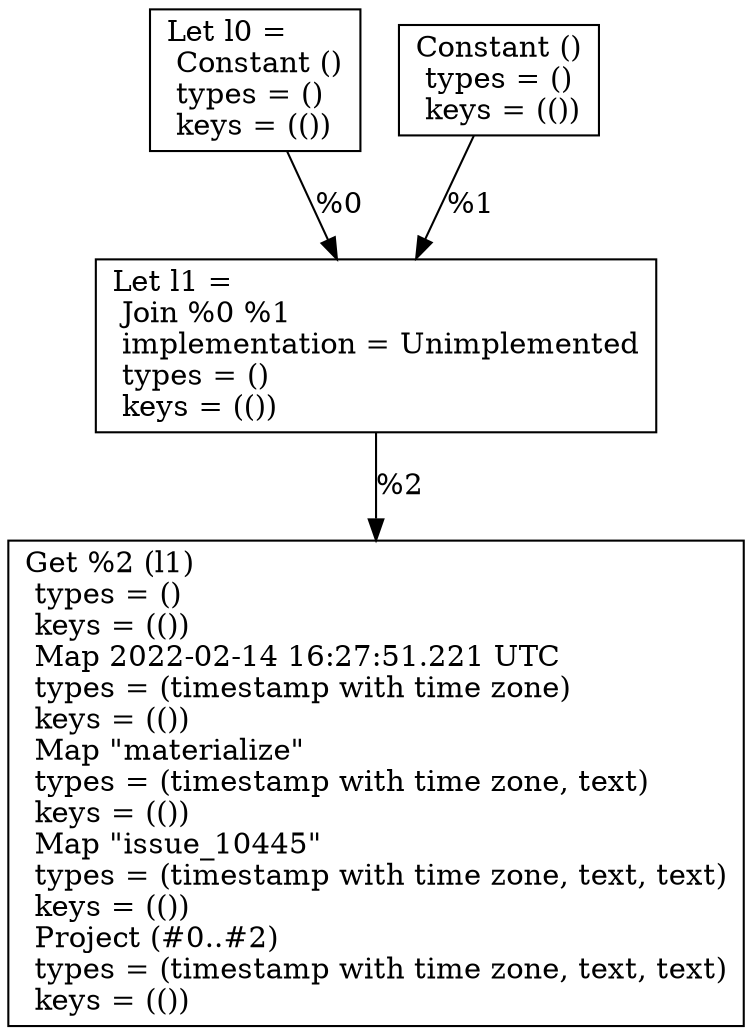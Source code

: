 digraph G {
    node0 [shape = record, label="Let l0 =\l Constant ()\l  types = ()\l  keys = (())\l"]
    node1 [shape = record, label=" Constant ()\l  types = ()\l  keys = (())\l"]
    node2 [shape = record, label="Let l1 =\l Join %0 %1\l  implementation = Unimplemented\l  types = ()\l  keys = (())\l"]
    node3 [shape = record, label=" Get %2 (l1)\l  types = ()\l  keys = (())\l Map 2022-02-14 16:27:51.221 UTC\l  types = (timestamp with time zone)\l  keys = (())\l Map \"materialize\"\l  types = (timestamp with time zone, text)\l  keys = (())\l Map \"issue_10445\"\l  types = (timestamp with time zone, text, text)\l  keys = (())\l Project (#0..#2)\l  types = (timestamp with time zone, text, text)\l  keys = (())\l"]
    node1 -> node2 [label = "%1\l"]
    node2 -> node3 [label = "%2\l"]
    node0 -> node2 [label = "%0\l"]
}
